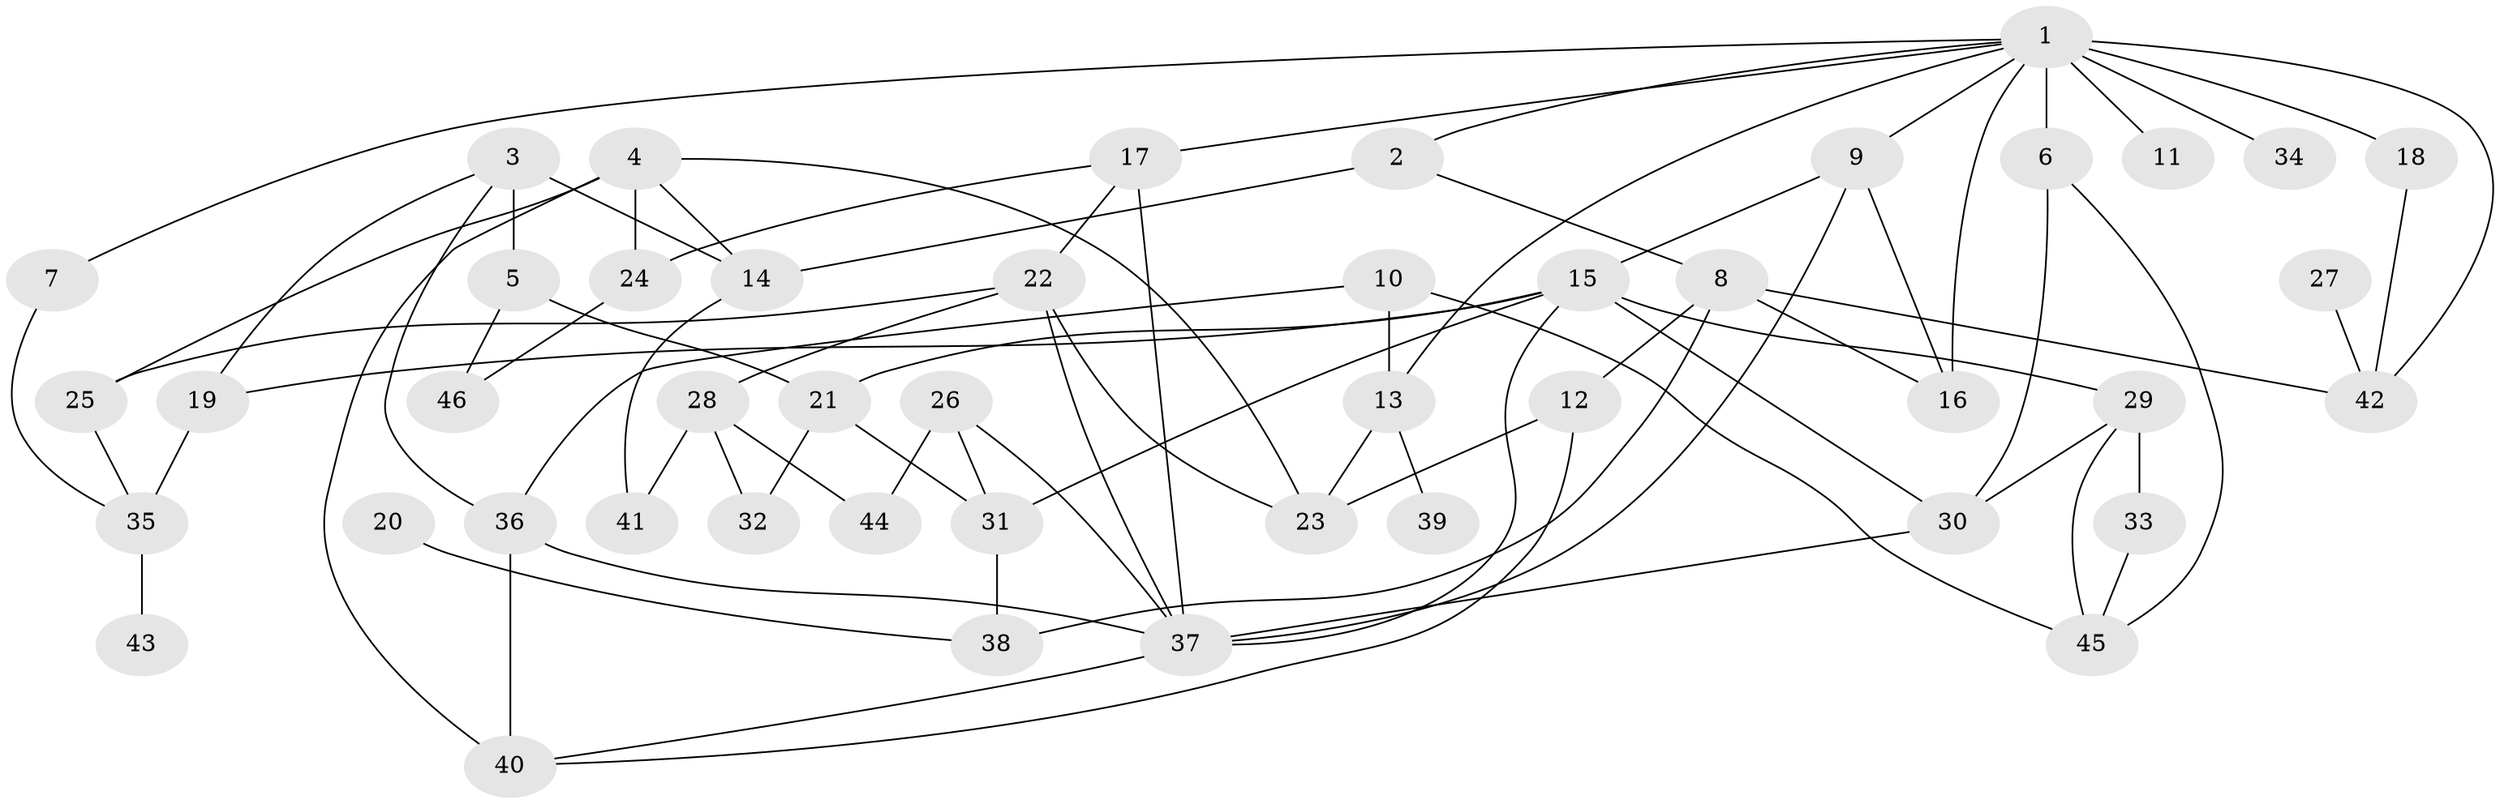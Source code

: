 // original degree distribution, {7: 0.01098901098901099, 8: 0.01098901098901099, 5: 0.10989010989010989, 3: 0.25274725274725274, 6: 0.04395604395604396, 4: 0.10989010989010989, 2: 0.24175824175824176, 1: 0.21978021978021978}
// Generated by graph-tools (version 1.1) at 2025/01/03/09/25 03:01:09]
// undirected, 46 vertices, 79 edges
graph export_dot {
graph [start="1"]
  node [color=gray90,style=filled];
  1;
  2;
  3;
  4;
  5;
  6;
  7;
  8;
  9;
  10;
  11;
  12;
  13;
  14;
  15;
  16;
  17;
  18;
  19;
  20;
  21;
  22;
  23;
  24;
  25;
  26;
  27;
  28;
  29;
  30;
  31;
  32;
  33;
  34;
  35;
  36;
  37;
  38;
  39;
  40;
  41;
  42;
  43;
  44;
  45;
  46;
  1 -- 2 [weight=1.0];
  1 -- 6 [weight=2.0];
  1 -- 7 [weight=1.0];
  1 -- 9 [weight=1.0];
  1 -- 11 [weight=1.0];
  1 -- 13 [weight=1.0];
  1 -- 16 [weight=1.0];
  1 -- 17 [weight=1.0];
  1 -- 18 [weight=2.0];
  1 -- 34 [weight=1.0];
  1 -- 42 [weight=1.0];
  2 -- 8 [weight=1.0];
  2 -- 14 [weight=1.0];
  3 -- 5 [weight=1.0];
  3 -- 14 [weight=2.0];
  3 -- 19 [weight=1.0];
  3 -- 36 [weight=1.0];
  4 -- 14 [weight=1.0];
  4 -- 23 [weight=1.0];
  4 -- 24 [weight=1.0];
  4 -- 25 [weight=1.0];
  4 -- 40 [weight=1.0];
  5 -- 21 [weight=2.0];
  5 -- 46 [weight=1.0];
  6 -- 30 [weight=1.0];
  6 -- 45 [weight=1.0];
  7 -- 35 [weight=1.0];
  8 -- 12 [weight=2.0];
  8 -- 16 [weight=1.0];
  8 -- 38 [weight=1.0];
  8 -- 42 [weight=1.0];
  9 -- 15 [weight=1.0];
  9 -- 16 [weight=1.0];
  9 -- 37 [weight=1.0];
  10 -- 13 [weight=1.0];
  10 -- 36 [weight=1.0];
  10 -- 45 [weight=1.0];
  12 -- 23 [weight=1.0];
  12 -- 40 [weight=1.0];
  13 -- 23 [weight=1.0];
  13 -- 39 [weight=1.0];
  14 -- 41 [weight=1.0];
  15 -- 19 [weight=1.0];
  15 -- 21 [weight=1.0];
  15 -- 29 [weight=1.0];
  15 -- 30 [weight=1.0];
  15 -- 31 [weight=1.0];
  15 -- 37 [weight=1.0];
  17 -- 22 [weight=1.0];
  17 -- 24 [weight=1.0];
  17 -- 37 [weight=1.0];
  18 -- 42 [weight=1.0];
  19 -- 35 [weight=2.0];
  20 -- 38 [weight=1.0];
  21 -- 31 [weight=1.0];
  21 -- 32 [weight=1.0];
  22 -- 23 [weight=1.0];
  22 -- 25 [weight=1.0];
  22 -- 28 [weight=1.0];
  22 -- 37 [weight=1.0];
  24 -- 46 [weight=1.0];
  25 -- 35 [weight=1.0];
  26 -- 31 [weight=1.0];
  26 -- 37 [weight=1.0];
  26 -- 44 [weight=1.0];
  27 -- 42 [weight=1.0];
  28 -- 32 [weight=1.0];
  28 -- 41 [weight=1.0];
  28 -- 44 [weight=1.0];
  29 -- 30 [weight=1.0];
  29 -- 33 [weight=1.0];
  29 -- 45 [weight=1.0];
  30 -- 37 [weight=1.0];
  31 -- 38 [weight=1.0];
  33 -- 45 [weight=1.0];
  35 -- 43 [weight=1.0];
  36 -- 37 [weight=1.0];
  36 -- 40 [weight=2.0];
  37 -- 40 [weight=1.0];
}
